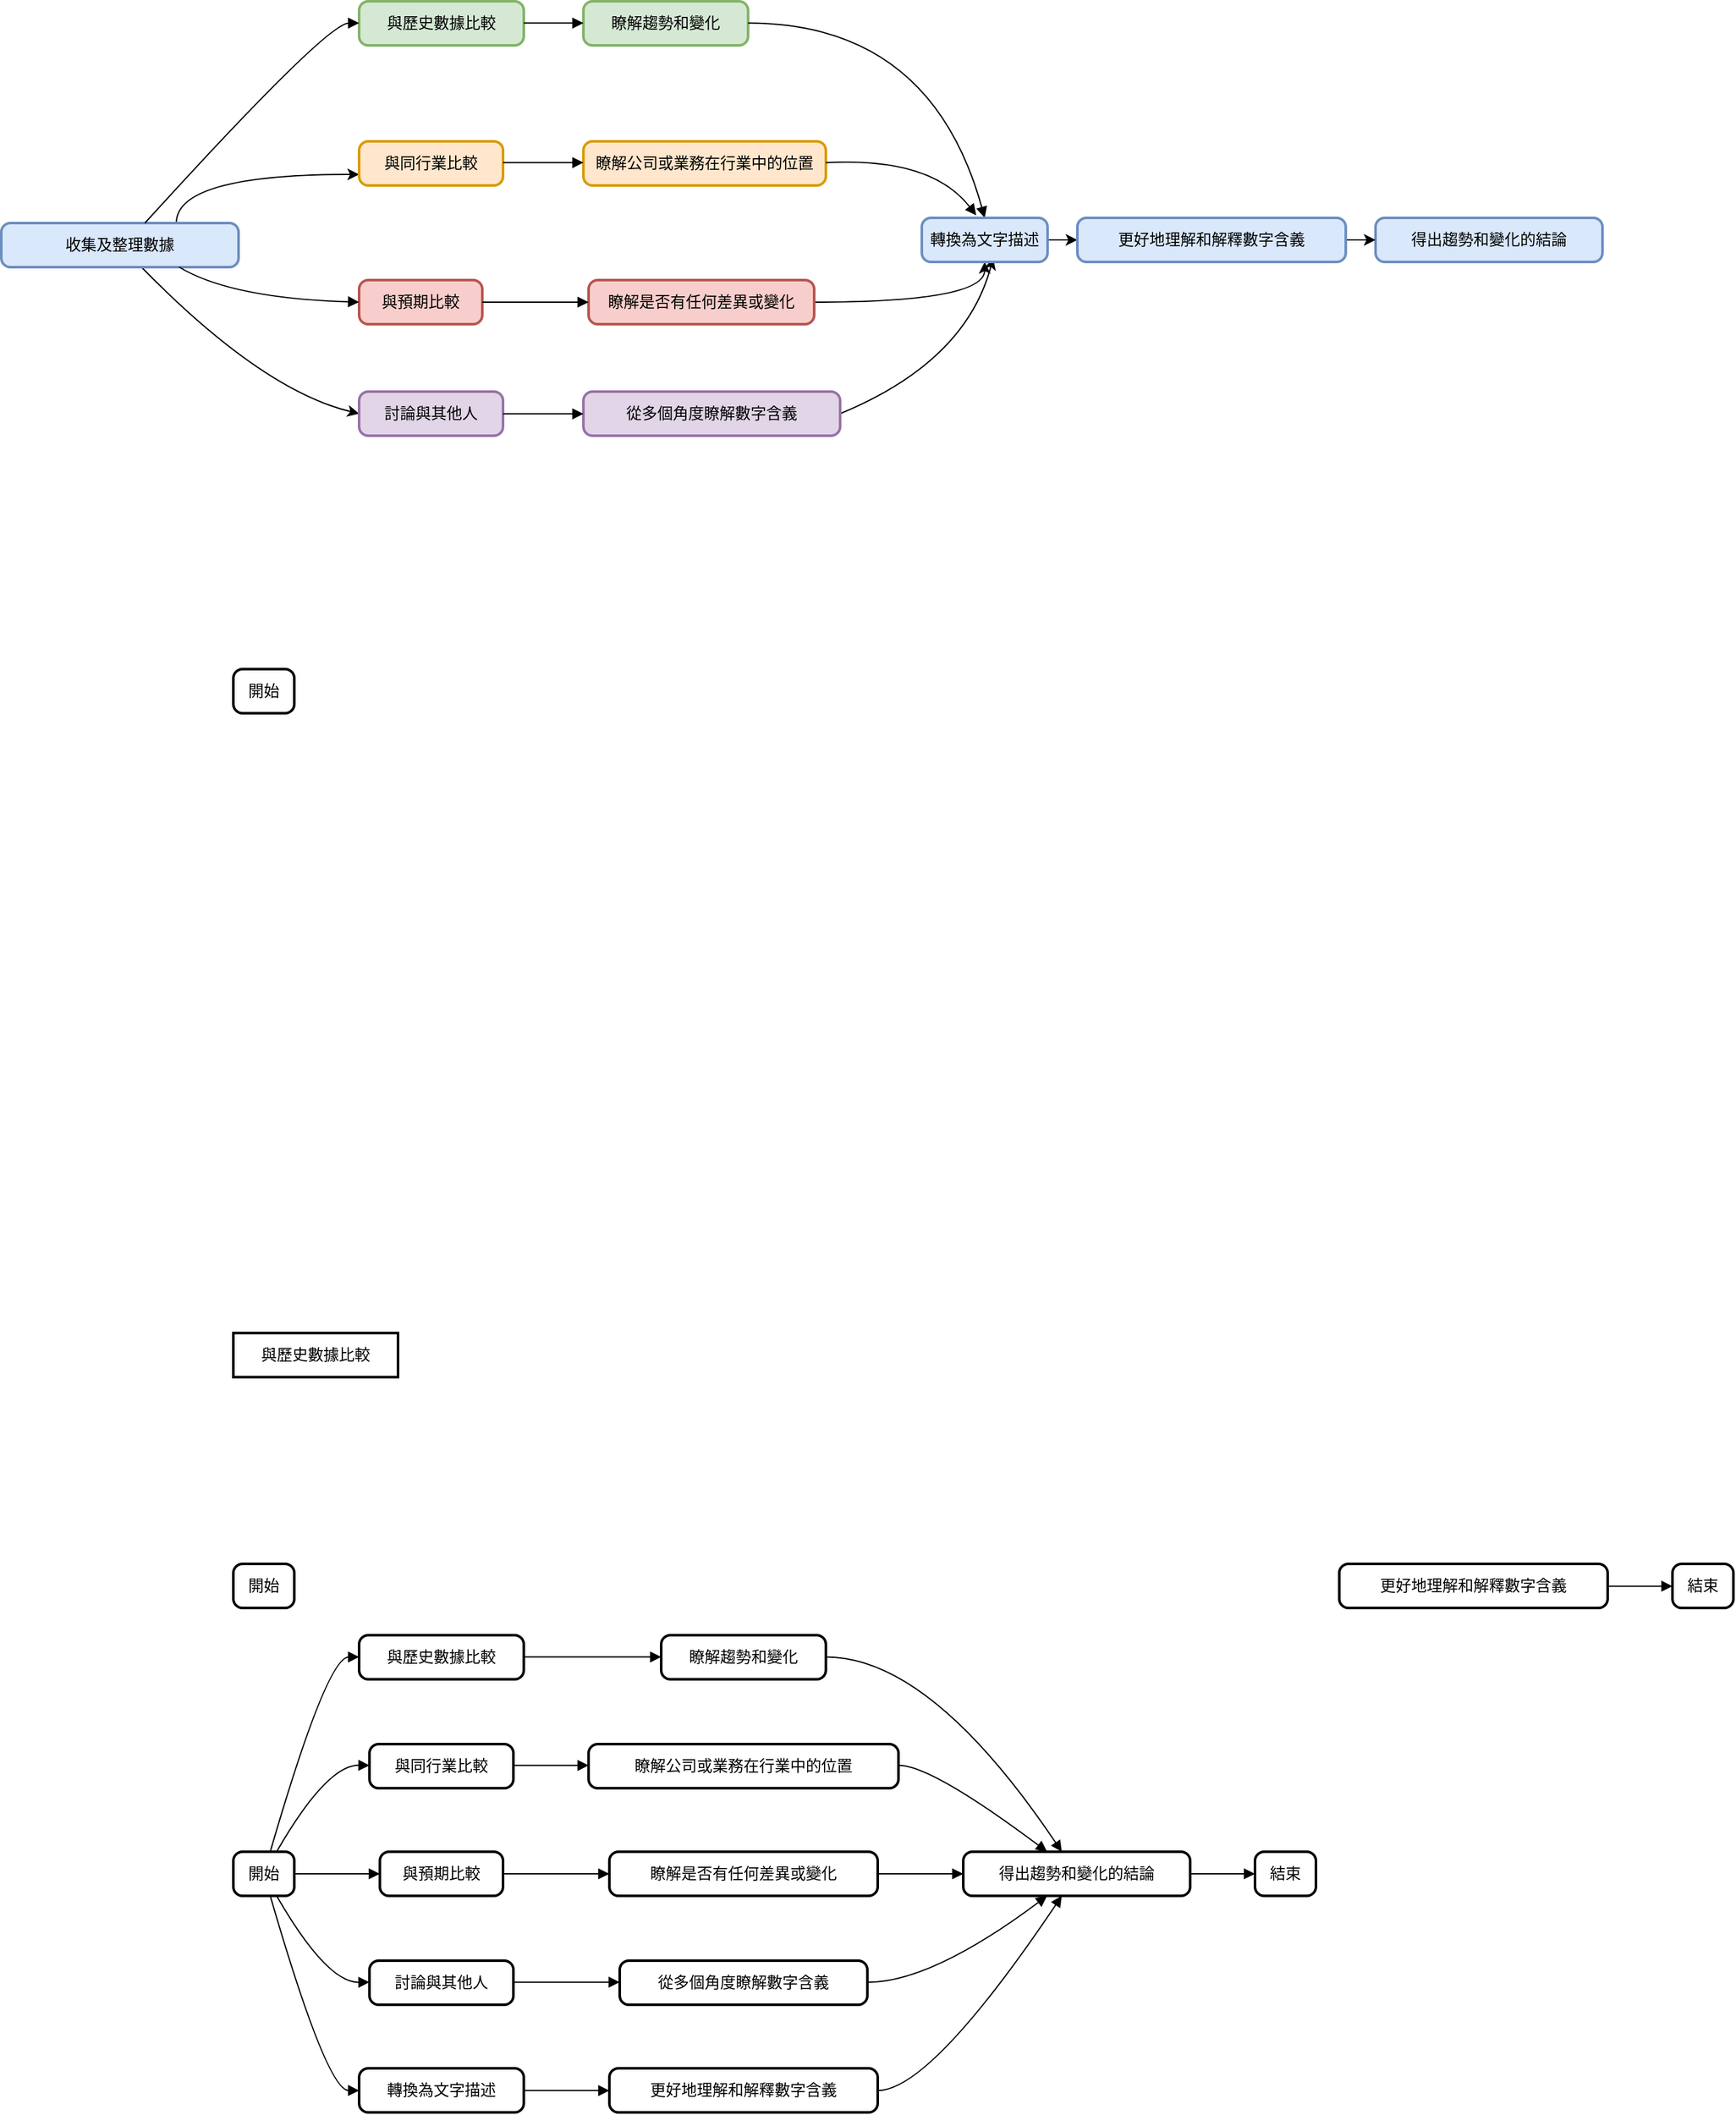 <mxfile version="21.1.4" type="github">
  <diagram name="第 1 页" id="Dy8xI8kAT1v8dNtmXWIh">
    <mxGraphModel dx="1779" dy="191" grid="0" gridSize="10" guides="1" tooltips="1" connect="1" arrows="1" fold="1" page="0" pageScale="1" pageWidth="827" pageHeight="1169" math="0" shadow="0">
      <root>
        <mxCell id="0" />
        <mxCell id="1" parent="0" />
        <mxCell id="XIzF9oZjehzpdD9fLyam-105" style="orthogonalLoop=1;jettySize=auto;html=1;entryX=0;entryY=0.5;entryDx=0;entryDy=0;curved=1;" parent="1" source="XIzF9oZjehzpdD9fLyam-2" target="XIzF9oZjehzpdD9fLyam-7" edge="1">
          <mxGeometry relative="1" as="geometry">
            <Array as="points">
              <mxPoint x="42" y="730" />
            </Array>
          </mxGeometry>
        </mxCell>
        <mxCell id="XIzF9oZjehzpdD9fLyam-109" style="edgeStyle=orthogonalEdgeStyle;orthogonalLoop=1;jettySize=auto;html=1;entryX=0;entryY=0.75;entryDx=0;entryDy=0;curved=1;" parent="1" source="XIzF9oZjehzpdD9fLyam-2" target="XIzF9oZjehzpdD9fLyam-4" edge="1">
          <mxGeometry relative="1" as="geometry">
            <Array as="points">
              <mxPoint x="-24" y="564" />
            </Array>
          </mxGeometry>
        </mxCell>
        <mxCell id="XIzF9oZjehzpdD9fLyam-2" value="收集及整理數據" style="rounded=1;absoluteArcSize=1;arcSize=14;whiteSpace=wrap;strokeWidth=2;fillColor=#dae8fc;strokeColor=#6c8ebf;" parent="1" vertex="1">
          <mxGeometry x="-159" y="601" width="183" height="34" as="geometry" />
        </mxCell>
        <mxCell id="XIzF9oZjehzpdD9fLyam-3" value="與歷史數據比較" style="rounded=1;absoluteArcSize=1;arcSize=14;whiteSpace=wrap;strokeWidth=2;fillColor=#d5e8d4;strokeColor=#82b366;" parent="1" vertex="1">
          <mxGeometry x="117" y="430" width="127" height="34" as="geometry" />
        </mxCell>
        <mxCell id="XIzF9oZjehzpdD9fLyam-4" value="與同行業比較" style="rounded=1;absoluteArcSize=1;arcSize=14;whiteSpace=wrap;strokeWidth=2;fillColor=#ffe6cc;strokeColor=#d79b00;" parent="1" vertex="1">
          <mxGeometry x="117" y="538" width="111" height="34" as="geometry" />
        </mxCell>
        <mxCell id="XIzF9oZjehzpdD9fLyam-5" value="與預期比較" style="rounded=1;absoluteArcSize=1;arcSize=14;whiteSpace=wrap;strokeWidth=2;fillColor=#f8cecc;strokeColor=#b85450;" parent="1" vertex="1">
          <mxGeometry x="117" y="645" width="95" height="34" as="geometry" />
        </mxCell>
        <mxCell id="XIzF9oZjehzpdD9fLyam-7" value="討論與其他人" style="rounded=1;absoluteArcSize=1;arcSize=14;whiteSpace=wrap;strokeWidth=2;fillColor=#e1d5e7;strokeColor=#9673a6;" parent="1" vertex="1">
          <mxGeometry x="117" y="731" width="111" height="34" as="geometry" />
        </mxCell>
        <mxCell id="XIzF9oZjehzpdD9fLyam-8" value="瞭解趨勢和變化" style="rounded=1;absoluteArcSize=1;arcSize=14;whiteSpace=wrap;strokeWidth=2;fillColor=#d5e8d4;strokeColor=#82b366;" parent="1" vertex="1">
          <mxGeometry x="290" y="430" width="127" height="34" as="geometry" />
        </mxCell>
        <mxCell id="XIzF9oZjehzpdD9fLyam-9" value="瞭解公司或業務在行業中的位置" style="rounded=1;absoluteArcSize=1;arcSize=14;whiteSpace=wrap;strokeWidth=2;fillColor=#ffe6cc;strokeColor=#d79b00;" parent="1" vertex="1">
          <mxGeometry x="290" y="538" width="187" height="34" as="geometry" />
        </mxCell>
        <mxCell id="XIzF9oZjehzpdD9fLyam-107" value="" style="edgeStyle=orthogonalEdgeStyle;orthogonalLoop=1;jettySize=auto;html=1;curved=1;entryX=0.5;entryY=1;entryDx=0;entryDy=0;" parent="1" source="XIzF9oZjehzpdD9fLyam-10" target="XIzF9oZjehzpdD9fLyam-31" edge="1">
          <mxGeometry relative="1" as="geometry">
            <mxPoint x="592" y="624" as="targetPoint" />
          </mxGeometry>
        </mxCell>
        <mxCell id="XIzF9oZjehzpdD9fLyam-10" value="瞭解是否有任何差異或變化" style="rounded=1;absoluteArcSize=1;arcSize=14;whiteSpace=wrap;strokeWidth=2;fillColor=#f8cecc;strokeColor=#b85450;" parent="1" vertex="1">
          <mxGeometry x="294" y="645" width="174" height="34" as="geometry" />
        </mxCell>
        <mxCell id="XIzF9oZjehzpdD9fLyam-106" style="orthogonalLoop=1;jettySize=auto;html=1;curved=1;exitX=1;exitY=0.5;exitDx=0;exitDy=0;" parent="1" source="XIzF9oZjehzpdD9fLyam-12" edge="1">
          <mxGeometry relative="1" as="geometry">
            <mxPoint x="606" y="628" as="targetPoint" />
            <Array as="points">
              <mxPoint x="585" y="708" />
            </Array>
          </mxGeometry>
        </mxCell>
        <mxCell id="XIzF9oZjehzpdD9fLyam-12" value="從多個角度瞭解數字含義" style="rounded=1;absoluteArcSize=1;arcSize=14;whiteSpace=wrap;strokeWidth=2;fillColor=#e1d5e7;strokeColor=#9673a6;" parent="1" vertex="1">
          <mxGeometry x="290" y="731" width="198" height="34" as="geometry" />
        </mxCell>
        <mxCell id="XIzF9oZjehzpdD9fLyam-13" value="得出趨勢和變化的結論" style="rounded=1;absoluteArcSize=1;arcSize=14;whiteSpace=wrap;strokeWidth=2;fillColor=#dae8fc;strokeColor=#6c8ebf;" parent="1" vertex="1">
          <mxGeometry x="901" y="597" width="175" height="34" as="geometry" />
        </mxCell>
        <mxCell id="XIzF9oZjehzpdD9fLyam-15" value="" style="curved=1;startArrow=none;endArrow=block;exitX=0.604;exitY=0.006;entryX=0;entryY=0.494;rounded=0;" parent="1" source="XIzF9oZjehzpdD9fLyam-2" target="XIzF9oZjehzpdD9fLyam-3" edge="1">
          <mxGeometry relative="1" as="geometry">
            <Array as="points">
              <mxPoint x="92" y="447" />
            </Array>
          </mxGeometry>
        </mxCell>
        <mxCell id="XIzF9oZjehzpdD9fLyam-17" value="" style="curved=1;startArrow=none;endArrow=block;exitX=0.75;exitY=1;entryX=0;entryY=0.5;rounded=0;exitDx=0;exitDy=0;" parent="1" source="XIzF9oZjehzpdD9fLyam-2" target="XIzF9oZjehzpdD9fLyam-5" edge="1">
          <mxGeometry relative="1" as="geometry">
            <Array as="points">
              <mxPoint x="18" y="659" />
            </Array>
          </mxGeometry>
        </mxCell>
        <mxCell id="XIzF9oZjehzpdD9fLyam-20" value="" style="curved=1;startArrow=none;endArrow=block;exitX=1;exitY=0.494;entryX=0;entryY=0.494;rounded=0;" parent="1" source="XIzF9oZjehzpdD9fLyam-3" target="XIzF9oZjehzpdD9fLyam-8" edge="1">
          <mxGeometry relative="1" as="geometry">
            <Array as="points" />
          </mxGeometry>
        </mxCell>
        <mxCell id="XIzF9oZjehzpdD9fLyam-21" value="" style="curved=1;startArrow=none;endArrow=block;exitX=1;exitY=0.482;entryX=0;entryY=0.482;rounded=0;" parent="1" source="XIzF9oZjehzpdD9fLyam-4" target="XIzF9oZjehzpdD9fLyam-9" edge="1">
          <mxGeometry relative="1" as="geometry">
            <Array as="points" />
          </mxGeometry>
        </mxCell>
        <mxCell id="XIzF9oZjehzpdD9fLyam-22" value="" style="curved=1;startArrow=none;endArrow=block;exitX=1;exitY=0.5;entryX=0;entryY=0.5;rounded=0;" parent="1" source="XIzF9oZjehzpdD9fLyam-5" target="XIzF9oZjehzpdD9fLyam-10" edge="1">
          <mxGeometry relative="1" as="geometry">
            <Array as="points" />
          </mxGeometry>
        </mxCell>
        <mxCell id="XIzF9oZjehzpdD9fLyam-24" value="" style="curved=1;startArrow=none;endArrow=block;exitX=1;exitY=0.505;entryX=0;entryY=0.505;rounded=0;" parent="1" source="XIzF9oZjehzpdD9fLyam-7" target="XIzF9oZjehzpdD9fLyam-12" edge="1">
          <mxGeometry relative="1" as="geometry">
            <Array as="points" />
          </mxGeometry>
        </mxCell>
        <mxCell id="XIzF9oZjehzpdD9fLyam-25" value="" style="curved=1;startArrow=none;endArrow=block;exitX=1;exitY=0.494;entryX=0.5;entryY=0;rounded=0;entryDx=0;entryDy=0;" parent="1" source="XIzF9oZjehzpdD9fLyam-8" target="XIzF9oZjehzpdD9fLyam-31" edge="1">
          <mxGeometry relative="1" as="geometry">
            <Array as="points">
              <mxPoint x="558" y="447" />
            </Array>
          </mxGeometry>
        </mxCell>
        <mxCell id="XIzF9oZjehzpdD9fLyam-26" value="" style="curved=1;startArrow=none;endArrow=block;exitX=1;exitY=0.482;rounded=0;" parent="1" source="XIzF9oZjehzpdD9fLyam-9" edge="1">
          <mxGeometry relative="1" as="geometry">
            <Array as="points">
              <mxPoint x="558" y="550" />
            </Array>
            <mxPoint x="593" y="595" as="targetPoint" />
          </mxGeometry>
        </mxCell>
        <mxCell id="XIzF9oZjehzpdD9fLyam-102" value="" style="edgeStyle=orthogonalEdgeStyle;rounded=0;orthogonalLoop=1;jettySize=auto;html=1;" parent="1" source="XIzF9oZjehzpdD9fLyam-31" target="XIzF9oZjehzpdD9fLyam-96" edge="1">
          <mxGeometry relative="1" as="geometry" />
        </mxCell>
        <mxCell id="XIzF9oZjehzpdD9fLyam-108" style="edgeStyle=orthogonalEdgeStyle;rounded=0;orthogonalLoop=1;jettySize=auto;html=1;exitX=0;exitY=0.5;exitDx=0;exitDy=0;" parent="1" source="XIzF9oZjehzpdD9fLyam-31" edge="1">
          <mxGeometry relative="1" as="geometry">
            <mxPoint x="559.667" y="613.667" as="targetPoint" />
          </mxGeometry>
        </mxCell>
        <mxCell id="XIzF9oZjehzpdD9fLyam-31" value="轉換為文字描述" style="rounded=1;absoluteArcSize=1;arcSize=14;whiteSpace=wrap;strokeWidth=2;fillColor=#dae8fc;strokeColor=#6c8ebf;" parent="1" vertex="1">
          <mxGeometry x="551" y="597" width="97" height="34" as="geometry" />
        </mxCell>
        <mxCell id="XIzF9oZjehzpdD9fLyam-32" value="開始" style="rounded=1;absoluteArcSize=1;arcSize=14;whiteSpace=wrap;strokeWidth=2;" parent="1" vertex="1">
          <mxGeometry x="20" y="945" width="47" height="34" as="geometry" />
        </mxCell>
        <mxCell id="XIzF9oZjehzpdD9fLyam-63" value="與歷史數據比較" style="whiteSpace=wrap;strokeWidth=2;" parent="1" vertex="1">
          <mxGeometry x="20" y="1457" width="127" height="34" as="geometry" />
        </mxCell>
        <mxCell id="XIzF9oZjehzpdD9fLyam-74" value="開始" style="rounded=1;absoluteArcSize=1;arcSize=14;whiteSpace=wrap;strokeWidth=2;" parent="1" vertex="1">
          <mxGeometry x="20" y="1635" width="47" height="34" as="geometry" />
        </mxCell>
        <mxCell id="XIzF9oZjehzpdD9fLyam-82" value="更好地理解和解釋數字含義" style="rounded=1;absoluteArcSize=1;arcSize=14;whiteSpace=wrap;strokeWidth=2;" parent="1" vertex="1">
          <mxGeometry x="873" y="1635" width="207" height="34" as="geometry" />
        </mxCell>
        <mxCell id="XIzF9oZjehzpdD9fLyam-83" value="結束" style="rounded=1;absoluteArcSize=1;arcSize=14;whiteSpace=wrap;strokeWidth=2;" parent="1" vertex="1">
          <mxGeometry x="1130" y="1635" width="47" height="34" as="geometry" />
        </mxCell>
        <mxCell id="XIzF9oZjehzpdD9fLyam-95" value="" style="curved=1;startArrow=none;endArrow=block;exitX=1;exitY=0.506;entryX=0;entryY=0.506;rounded=0;" parent="1" source="XIzF9oZjehzpdD9fLyam-82" target="XIzF9oZjehzpdD9fLyam-83" edge="1">
          <mxGeometry relative="1" as="geometry">
            <Array as="points" />
          </mxGeometry>
        </mxCell>
        <mxCell id="XIzF9oZjehzpdD9fLyam-103" value="" style="edgeStyle=orthogonalEdgeStyle;rounded=0;orthogonalLoop=1;jettySize=auto;html=1;" parent="1" source="XIzF9oZjehzpdD9fLyam-96" target="XIzF9oZjehzpdD9fLyam-13" edge="1">
          <mxGeometry relative="1" as="geometry" />
        </mxCell>
        <mxCell id="XIzF9oZjehzpdD9fLyam-96" value="更好地理解和解釋數字含義" style="rounded=1;absoluteArcSize=1;arcSize=14;whiteSpace=wrap;strokeWidth=2;fillColor=#dae8fc;strokeColor=#6c8ebf;" parent="1" vertex="1">
          <mxGeometry x="671" y="597" width="207" height="34" as="geometry" />
        </mxCell>
        <mxCell id="pf3emQTvy2EHvh5RZ5Ul-1" value="開始" style="rounded=1;absoluteArcSize=1;arcSize=14;whiteSpace=wrap;strokeWidth=2;" vertex="1" parent="1">
          <mxGeometry x="20" y="1857" width="47" height="34" as="geometry" />
        </mxCell>
        <mxCell id="pf3emQTvy2EHvh5RZ5Ul-2" value="與歷史數據比較" style="rounded=1;absoluteArcSize=1;arcSize=14;whiteSpace=wrap;strokeWidth=2;" vertex="1" parent="1">
          <mxGeometry x="117" y="1690" width="127" height="34" as="geometry" />
        </mxCell>
        <mxCell id="pf3emQTvy2EHvh5RZ5Ul-3" value="瞭解趨勢和變化" style="rounded=1;absoluteArcSize=1;arcSize=14;whiteSpace=wrap;strokeWidth=2;" vertex="1" parent="1">
          <mxGeometry x="350" y="1690" width="127" height="34" as="geometry" />
        </mxCell>
        <mxCell id="pf3emQTvy2EHvh5RZ5Ul-4" value="得出趨勢和變化的結論" style="rounded=1;absoluteArcSize=1;arcSize=14;whiteSpace=wrap;strokeWidth=2;" vertex="1" parent="1">
          <mxGeometry x="583" y="1857" width="175" height="34" as="geometry" />
        </mxCell>
        <mxCell id="pf3emQTvy2EHvh5RZ5Ul-5" value="與同行業比較" style="rounded=1;absoluteArcSize=1;arcSize=14;whiteSpace=wrap;strokeWidth=2;" vertex="1" parent="1">
          <mxGeometry x="125" y="1774" width="111" height="34" as="geometry" />
        </mxCell>
        <mxCell id="pf3emQTvy2EHvh5RZ5Ul-6" value="瞭解公司或業務在行業中的位置" style="rounded=1;absoluteArcSize=1;arcSize=14;whiteSpace=wrap;strokeWidth=2;" vertex="1" parent="1">
          <mxGeometry x="294" y="1774" width="239" height="34" as="geometry" />
        </mxCell>
        <mxCell id="pf3emQTvy2EHvh5RZ5Ul-7" value="與預期比較" style="rounded=1;absoluteArcSize=1;arcSize=14;whiteSpace=wrap;strokeWidth=2;" vertex="1" parent="1">
          <mxGeometry x="133" y="1857" width="95" height="34" as="geometry" />
        </mxCell>
        <mxCell id="pf3emQTvy2EHvh5RZ5Ul-8" value="瞭解是否有任何差異或變化" style="rounded=1;absoluteArcSize=1;arcSize=14;whiteSpace=wrap;strokeWidth=2;" vertex="1" parent="1">
          <mxGeometry x="310" y="1857" width="207" height="34" as="geometry" />
        </mxCell>
        <mxCell id="pf3emQTvy2EHvh5RZ5Ul-9" value="討論與其他人" style="rounded=1;absoluteArcSize=1;arcSize=14;whiteSpace=wrap;strokeWidth=2;" vertex="1" parent="1">
          <mxGeometry x="125" y="1941" width="111" height="34" as="geometry" />
        </mxCell>
        <mxCell id="pf3emQTvy2EHvh5RZ5Ul-10" value="從多個角度瞭解數字含義" style="rounded=1;absoluteArcSize=1;arcSize=14;whiteSpace=wrap;strokeWidth=2;" vertex="1" parent="1">
          <mxGeometry x="318" y="1941" width="191" height="34" as="geometry" />
        </mxCell>
        <mxCell id="pf3emQTvy2EHvh5RZ5Ul-11" value="轉換為文字描述" style="rounded=1;absoluteArcSize=1;arcSize=14;whiteSpace=wrap;strokeWidth=2;" vertex="1" parent="1">
          <mxGeometry x="117" y="2024" width="127" height="34" as="geometry" />
        </mxCell>
        <mxCell id="pf3emQTvy2EHvh5RZ5Ul-12" value="更好地理解和解釋數字含義" style="rounded=1;absoluteArcSize=1;arcSize=14;whiteSpace=wrap;strokeWidth=2;" vertex="1" parent="1">
          <mxGeometry x="310" y="2024" width="207" height="34" as="geometry" />
        </mxCell>
        <mxCell id="pf3emQTvy2EHvh5RZ5Ul-13" value="結束" style="rounded=1;absoluteArcSize=1;arcSize=14;whiteSpace=wrap;strokeWidth=2;" vertex="1" parent="1">
          <mxGeometry x="808" y="1857" width="47" height="34" as="geometry" />
        </mxCell>
        <mxCell id="pf3emQTvy2EHvh5RZ5Ul-14" value="" style="curved=1;startArrow=none;endArrow=block;exitX=0.604;exitY=0.006;entryX=0;entryY=0.494;rounded=0;" edge="1" parent="1" source="pf3emQTvy2EHvh5RZ5Ul-1" target="pf3emQTvy2EHvh5RZ5Ul-2">
          <mxGeometry relative="1" as="geometry">
            <Array as="points">
              <mxPoint x="92" y="1707" />
            </Array>
          </mxGeometry>
        </mxCell>
        <mxCell id="pf3emQTvy2EHvh5RZ5Ul-15" value="" style="curved=1;startArrow=none;endArrow=block;exitX=1;exitY=0.494;entryX=0;entryY=0.494;rounded=0;" edge="1" parent="1" source="pf3emQTvy2EHvh5RZ5Ul-2" target="pf3emQTvy2EHvh5RZ5Ul-3">
          <mxGeometry relative="1" as="geometry">
            <Array as="points" />
          </mxGeometry>
        </mxCell>
        <mxCell id="pf3emQTvy2EHvh5RZ5Ul-16" value="" style="curved=1;startArrow=none;endArrow=block;exitX=1;exitY=0.494;entryX=0.435;entryY=0.006;rounded=0;" edge="1" parent="1" source="pf3emQTvy2EHvh5RZ5Ul-3" target="pf3emQTvy2EHvh5RZ5Ul-4">
          <mxGeometry relative="1" as="geometry">
            <Array as="points">
              <mxPoint x="558" y="1707" />
            </Array>
          </mxGeometry>
        </mxCell>
        <mxCell id="pf3emQTvy2EHvh5RZ5Ul-17" value="" style="curved=1;startArrow=none;endArrow=block;exitX=0.707;exitY=0.006;entryX=0;entryY=0.482;rounded=0;" edge="1" parent="1" source="pf3emQTvy2EHvh5RZ5Ul-1" target="pf3emQTvy2EHvh5RZ5Ul-5">
          <mxGeometry relative="1" as="geometry">
            <Array as="points">
              <mxPoint x="92" y="1790" />
            </Array>
          </mxGeometry>
        </mxCell>
        <mxCell id="pf3emQTvy2EHvh5RZ5Ul-18" value="" style="curved=1;startArrow=none;endArrow=block;exitX=1;exitY=0.482;entryX=0;entryY=0.482;rounded=0;" edge="1" parent="1" source="pf3emQTvy2EHvh5RZ5Ul-5" target="pf3emQTvy2EHvh5RZ5Ul-6">
          <mxGeometry relative="1" as="geometry">
            <Array as="points" />
          </mxGeometry>
        </mxCell>
        <mxCell id="pf3emQTvy2EHvh5RZ5Ul-19" value="" style="curved=1;startArrow=none;endArrow=block;exitX=1;exitY=0.482;entryX=0.371;entryY=0.006;rounded=0;" edge="1" parent="1" source="pf3emQTvy2EHvh5RZ5Ul-6" target="pf3emQTvy2EHvh5RZ5Ul-4">
          <mxGeometry relative="1" as="geometry">
            <Array as="points">
              <mxPoint x="558" y="1790" />
            </Array>
          </mxGeometry>
        </mxCell>
        <mxCell id="pf3emQTvy2EHvh5RZ5Ul-20" value="" style="curved=1;startArrow=none;endArrow=block;exitX=1;exitY=0.5;entryX=0;entryY=0.5;rounded=0;" edge="1" parent="1" source="pf3emQTvy2EHvh5RZ5Ul-1" target="pf3emQTvy2EHvh5RZ5Ul-7">
          <mxGeometry relative="1" as="geometry">
            <Array as="points" />
          </mxGeometry>
        </mxCell>
        <mxCell id="pf3emQTvy2EHvh5RZ5Ul-21" value="" style="curved=1;startArrow=none;endArrow=block;exitX=1;exitY=0.5;entryX=0;entryY=0.5;rounded=0;" edge="1" parent="1" source="pf3emQTvy2EHvh5RZ5Ul-7" target="pf3emQTvy2EHvh5RZ5Ul-8">
          <mxGeometry relative="1" as="geometry">
            <Array as="points" />
          </mxGeometry>
        </mxCell>
        <mxCell id="pf3emQTvy2EHvh5RZ5Ul-22" value="" style="curved=1;startArrow=none;endArrow=block;exitX=1;exitY=0.5;entryX=0;entryY=0.5;rounded=0;" edge="1" parent="1" source="pf3emQTvy2EHvh5RZ5Ul-8" target="pf3emQTvy2EHvh5RZ5Ul-4">
          <mxGeometry relative="1" as="geometry">
            <Array as="points" />
          </mxGeometry>
        </mxCell>
        <mxCell id="pf3emQTvy2EHvh5RZ5Ul-23" value="" style="curved=1;startArrow=none;endArrow=block;exitX=0.707;exitY=0.994;entryX=0;entryY=0.488;rounded=0;" edge="1" parent="1" source="pf3emQTvy2EHvh5RZ5Ul-1" target="pf3emQTvy2EHvh5RZ5Ul-9">
          <mxGeometry relative="1" as="geometry">
            <Array as="points">
              <mxPoint x="92" y="1958" />
            </Array>
          </mxGeometry>
        </mxCell>
        <mxCell id="pf3emQTvy2EHvh5RZ5Ul-24" value="" style="curved=1;startArrow=none;endArrow=block;exitX=1;exitY=0.488;entryX=0;entryY=0.488;rounded=0;" edge="1" parent="1" source="pf3emQTvy2EHvh5RZ5Ul-9" target="pf3emQTvy2EHvh5RZ5Ul-10">
          <mxGeometry relative="1" as="geometry">
            <Array as="points" />
          </mxGeometry>
        </mxCell>
        <mxCell id="pf3emQTvy2EHvh5RZ5Ul-25" value="" style="curved=1;startArrow=none;endArrow=block;exitX=1;exitY=0.488;entryX=0.371;entryY=0.994;rounded=0;" edge="1" parent="1" source="pf3emQTvy2EHvh5RZ5Ul-10" target="pf3emQTvy2EHvh5RZ5Ul-4">
          <mxGeometry relative="1" as="geometry">
            <Array as="points">
              <mxPoint x="558" y="1958" />
            </Array>
          </mxGeometry>
        </mxCell>
        <mxCell id="pf3emQTvy2EHvh5RZ5Ul-26" value="" style="curved=1;startArrow=none;endArrow=block;exitX=0.604;exitY=0.994;entryX=0;entryY=0.505;rounded=0;" edge="1" parent="1" source="pf3emQTvy2EHvh5RZ5Ul-1" target="pf3emQTvy2EHvh5RZ5Ul-11">
          <mxGeometry relative="1" as="geometry">
            <Array as="points">
              <mxPoint x="92" y="2041" />
            </Array>
          </mxGeometry>
        </mxCell>
        <mxCell id="pf3emQTvy2EHvh5RZ5Ul-27" value="" style="curved=1;startArrow=none;endArrow=block;exitX=1;exitY=0.505;entryX=0;entryY=0.505;rounded=0;" edge="1" parent="1" source="pf3emQTvy2EHvh5RZ5Ul-11" target="pf3emQTvy2EHvh5RZ5Ul-12">
          <mxGeometry relative="1" as="geometry">
            <Array as="points" />
          </mxGeometry>
        </mxCell>
        <mxCell id="pf3emQTvy2EHvh5RZ5Ul-28" value="" style="curved=1;startArrow=none;endArrow=block;exitX=1;exitY=0.505;entryX=0.435;entryY=0.994;rounded=0;" edge="1" parent="1" source="pf3emQTvy2EHvh5RZ5Ul-12" target="pf3emQTvy2EHvh5RZ5Ul-4">
          <mxGeometry relative="1" as="geometry">
            <Array as="points">
              <mxPoint x="558" y="2041" />
            </Array>
          </mxGeometry>
        </mxCell>
        <mxCell id="pf3emQTvy2EHvh5RZ5Ul-29" value="" style="curved=1;startArrow=none;endArrow=block;exitX=1;exitY=0.5;entryX=0;entryY=0.5;rounded=0;" edge="1" parent="1" source="pf3emQTvy2EHvh5RZ5Ul-4" target="pf3emQTvy2EHvh5RZ5Ul-13">
          <mxGeometry relative="1" as="geometry">
            <Array as="points" />
          </mxGeometry>
        </mxCell>
      </root>
    </mxGraphModel>
  </diagram>
</mxfile>
